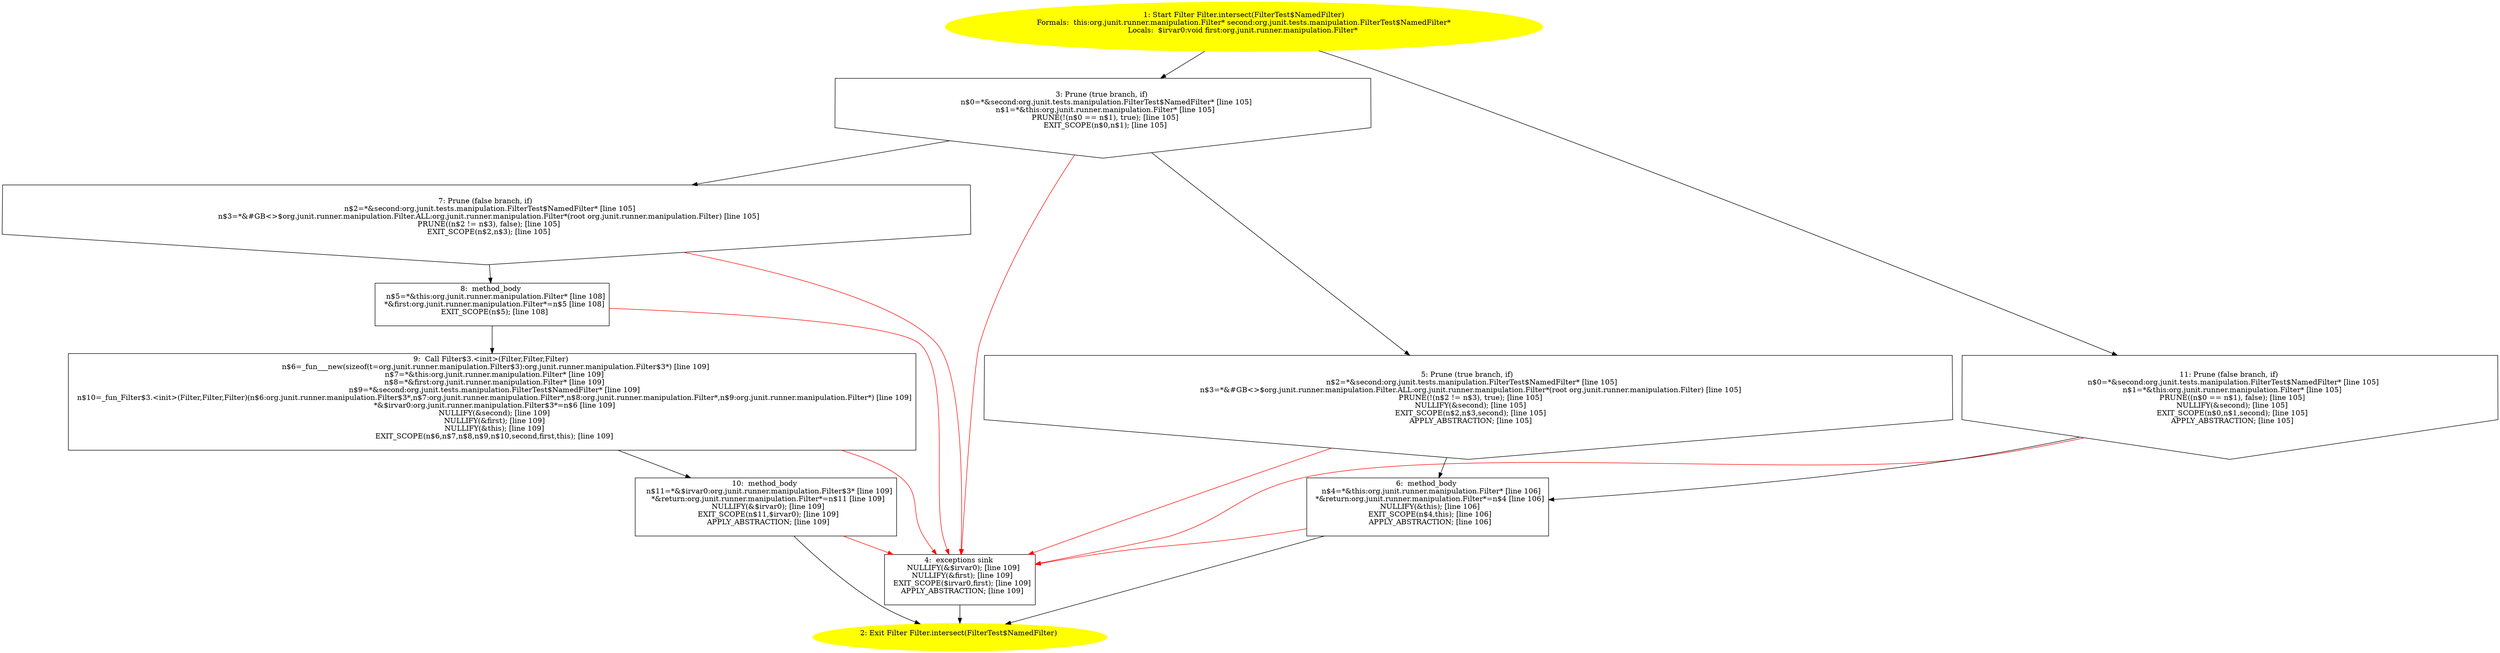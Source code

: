 /* @generated */
digraph cfg {
"org.junit.runner.manipulation.Filter.intersect(org.junit.tests.manipulation.FilterTest$NamedFilter):.1da2c0e172d4b406dd655fe39cb23937_1" [label="1: Start Filter Filter.intersect(FilterTest$NamedFilter)\nFormals:  this:org.junit.runner.manipulation.Filter* second:org.junit.tests.manipulation.FilterTest$NamedFilter*\nLocals:  $irvar0:void first:org.junit.runner.manipulation.Filter* \n  " color=yellow style=filled]
	

	 "org.junit.runner.manipulation.Filter.intersect(org.junit.tests.manipulation.FilterTest$NamedFilter):.1da2c0e172d4b406dd655fe39cb23937_1" -> "org.junit.runner.manipulation.Filter.intersect(org.junit.tests.manipulation.FilterTest$NamedFilter):.1da2c0e172d4b406dd655fe39cb23937_3" ;
	 "org.junit.runner.manipulation.Filter.intersect(org.junit.tests.manipulation.FilterTest$NamedFilter):.1da2c0e172d4b406dd655fe39cb23937_1" -> "org.junit.runner.manipulation.Filter.intersect(org.junit.tests.manipulation.FilterTest$NamedFilter):.1da2c0e172d4b406dd655fe39cb23937_11" ;
"org.junit.runner.manipulation.Filter.intersect(org.junit.tests.manipulation.FilterTest$NamedFilter):.1da2c0e172d4b406dd655fe39cb23937_2" [label="2: Exit Filter Filter.intersect(FilterTest$NamedFilter) \n  " color=yellow style=filled]
	

"org.junit.runner.manipulation.Filter.intersect(org.junit.tests.manipulation.FilterTest$NamedFilter):.1da2c0e172d4b406dd655fe39cb23937_3" [label="3: Prune (true branch, if) \n   n$0=*&second:org.junit.tests.manipulation.FilterTest$NamedFilter* [line 105]\n  n$1=*&this:org.junit.runner.manipulation.Filter* [line 105]\n  PRUNE(!(n$0 == n$1), true); [line 105]\n  EXIT_SCOPE(n$0,n$1); [line 105]\n " shape="invhouse"]
	

	 "org.junit.runner.manipulation.Filter.intersect(org.junit.tests.manipulation.FilterTest$NamedFilter):.1da2c0e172d4b406dd655fe39cb23937_3" -> "org.junit.runner.manipulation.Filter.intersect(org.junit.tests.manipulation.FilterTest$NamedFilter):.1da2c0e172d4b406dd655fe39cb23937_5" ;
	 "org.junit.runner.manipulation.Filter.intersect(org.junit.tests.manipulation.FilterTest$NamedFilter):.1da2c0e172d4b406dd655fe39cb23937_3" -> "org.junit.runner.manipulation.Filter.intersect(org.junit.tests.manipulation.FilterTest$NamedFilter):.1da2c0e172d4b406dd655fe39cb23937_7" ;
	 "org.junit.runner.manipulation.Filter.intersect(org.junit.tests.manipulation.FilterTest$NamedFilter):.1da2c0e172d4b406dd655fe39cb23937_3" -> "org.junit.runner.manipulation.Filter.intersect(org.junit.tests.manipulation.FilterTest$NamedFilter):.1da2c0e172d4b406dd655fe39cb23937_4" [color="red" ];
"org.junit.runner.manipulation.Filter.intersect(org.junit.tests.manipulation.FilterTest$NamedFilter):.1da2c0e172d4b406dd655fe39cb23937_4" [label="4:  exceptions sink \n   NULLIFY(&$irvar0); [line 109]\n  NULLIFY(&first); [line 109]\n  EXIT_SCOPE($irvar0,first); [line 109]\n  APPLY_ABSTRACTION; [line 109]\n " shape="box"]
	

	 "org.junit.runner.manipulation.Filter.intersect(org.junit.tests.manipulation.FilterTest$NamedFilter):.1da2c0e172d4b406dd655fe39cb23937_4" -> "org.junit.runner.manipulation.Filter.intersect(org.junit.tests.manipulation.FilterTest$NamedFilter):.1da2c0e172d4b406dd655fe39cb23937_2" ;
"org.junit.runner.manipulation.Filter.intersect(org.junit.tests.manipulation.FilterTest$NamedFilter):.1da2c0e172d4b406dd655fe39cb23937_5" [label="5: Prune (true branch, if) \n   n$2=*&second:org.junit.tests.manipulation.FilterTest$NamedFilter* [line 105]\n  n$3=*&#GB<>$org.junit.runner.manipulation.Filter.ALL:org.junit.runner.manipulation.Filter*(root org.junit.runner.manipulation.Filter) [line 105]\n  PRUNE(!(n$2 != n$3), true); [line 105]\n  NULLIFY(&second); [line 105]\n  EXIT_SCOPE(n$2,n$3,second); [line 105]\n  APPLY_ABSTRACTION; [line 105]\n " shape="invhouse"]
	

	 "org.junit.runner.manipulation.Filter.intersect(org.junit.tests.manipulation.FilterTest$NamedFilter):.1da2c0e172d4b406dd655fe39cb23937_5" -> "org.junit.runner.manipulation.Filter.intersect(org.junit.tests.manipulation.FilterTest$NamedFilter):.1da2c0e172d4b406dd655fe39cb23937_6" ;
	 "org.junit.runner.manipulation.Filter.intersect(org.junit.tests.manipulation.FilterTest$NamedFilter):.1da2c0e172d4b406dd655fe39cb23937_5" -> "org.junit.runner.manipulation.Filter.intersect(org.junit.tests.manipulation.FilterTest$NamedFilter):.1da2c0e172d4b406dd655fe39cb23937_4" [color="red" ];
"org.junit.runner.manipulation.Filter.intersect(org.junit.tests.manipulation.FilterTest$NamedFilter):.1da2c0e172d4b406dd655fe39cb23937_6" [label="6:  method_body \n   n$4=*&this:org.junit.runner.manipulation.Filter* [line 106]\n  *&return:org.junit.runner.manipulation.Filter*=n$4 [line 106]\n  NULLIFY(&this); [line 106]\n  EXIT_SCOPE(n$4,this); [line 106]\n  APPLY_ABSTRACTION; [line 106]\n " shape="box"]
	

	 "org.junit.runner.manipulation.Filter.intersect(org.junit.tests.manipulation.FilterTest$NamedFilter):.1da2c0e172d4b406dd655fe39cb23937_6" -> "org.junit.runner.manipulation.Filter.intersect(org.junit.tests.manipulation.FilterTest$NamedFilter):.1da2c0e172d4b406dd655fe39cb23937_2" ;
	 "org.junit.runner.manipulation.Filter.intersect(org.junit.tests.manipulation.FilterTest$NamedFilter):.1da2c0e172d4b406dd655fe39cb23937_6" -> "org.junit.runner.manipulation.Filter.intersect(org.junit.tests.manipulation.FilterTest$NamedFilter):.1da2c0e172d4b406dd655fe39cb23937_4" [color="red" ];
"org.junit.runner.manipulation.Filter.intersect(org.junit.tests.manipulation.FilterTest$NamedFilter):.1da2c0e172d4b406dd655fe39cb23937_7" [label="7: Prune (false branch, if) \n   n$2=*&second:org.junit.tests.manipulation.FilterTest$NamedFilter* [line 105]\n  n$3=*&#GB<>$org.junit.runner.manipulation.Filter.ALL:org.junit.runner.manipulation.Filter*(root org.junit.runner.manipulation.Filter) [line 105]\n  PRUNE((n$2 != n$3), false); [line 105]\n  EXIT_SCOPE(n$2,n$3); [line 105]\n " shape="invhouse"]
	

	 "org.junit.runner.manipulation.Filter.intersect(org.junit.tests.manipulation.FilterTest$NamedFilter):.1da2c0e172d4b406dd655fe39cb23937_7" -> "org.junit.runner.manipulation.Filter.intersect(org.junit.tests.manipulation.FilterTest$NamedFilter):.1da2c0e172d4b406dd655fe39cb23937_8" ;
	 "org.junit.runner.manipulation.Filter.intersect(org.junit.tests.manipulation.FilterTest$NamedFilter):.1da2c0e172d4b406dd655fe39cb23937_7" -> "org.junit.runner.manipulation.Filter.intersect(org.junit.tests.manipulation.FilterTest$NamedFilter):.1da2c0e172d4b406dd655fe39cb23937_4" [color="red" ];
"org.junit.runner.manipulation.Filter.intersect(org.junit.tests.manipulation.FilterTest$NamedFilter):.1da2c0e172d4b406dd655fe39cb23937_8" [label="8:  method_body \n   n$5=*&this:org.junit.runner.manipulation.Filter* [line 108]\n  *&first:org.junit.runner.manipulation.Filter*=n$5 [line 108]\n  EXIT_SCOPE(n$5); [line 108]\n " shape="box"]
	

	 "org.junit.runner.manipulation.Filter.intersect(org.junit.tests.manipulation.FilterTest$NamedFilter):.1da2c0e172d4b406dd655fe39cb23937_8" -> "org.junit.runner.manipulation.Filter.intersect(org.junit.tests.manipulation.FilterTest$NamedFilter):.1da2c0e172d4b406dd655fe39cb23937_9" ;
	 "org.junit.runner.manipulation.Filter.intersect(org.junit.tests.manipulation.FilterTest$NamedFilter):.1da2c0e172d4b406dd655fe39cb23937_8" -> "org.junit.runner.manipulation.Filter.intersect(org.junit.tests.manipulation.FilterTest$NamedFilter):.1da2c0e172d4b406dd655fe39cb23937_4" [color="red" ];
"org.junit.runner.manipulation.Filter.intersect(org.junit.tests.manipulation.FilterTest$NamedFilter):.1da2c0e172d4b406dd655fe39cb23937_9" [label="9:  Call Filter$3.<init>(Filter,Filter,Filter) \n   n$6=_fun___new(sizeof(t=org.junit.runner.manipulation.Filter$3):org.junit.runner.manipulation.Filter$3*) [line 109]\n  n$7=*&this:org.junit.runner.manipulation.Filter* [line 109]\n  n$8=*&first:org.junit.runner.manipulation.Filter* [line 109]\n  n$9=*&second:org.junit.tests.manipulation.FilterTest$NamedFilter* [line 109]\n  n$10=_fun_Filter$3.<init>(Filter,Filter,Filter)(n$6:org.junit.runner.manipulation.Filter$3*,n$7:org.junit.runner.manipulation.Filter*,n$8:org.junit.runner.manipulation.Filter*,n$9:org.junit.runner.manipulation.Filter*) [line 109]\n  *&$irvar0:org.junit.runner.manipulation.Filter$3*=n$6 [line 109]\n  NULLIFY(&second); [line 109]\n  NULLIFY(&first); [line 109]\n  NULLIFY(&this); [line 109]\n  EXIT_SCOPE(n$6,n$7,n$8,n$9,n$10,second,first,this); [line 109]\n " shape="box"]
	

	 "org.junit.runner.manipulation.Filter.intersect(org.junit.tests.manipulation.FilterTest$NamedFilter):.1da2c0e172d4b406dd655fe39cb23937_9" -> "org.junit.runner.manipulation.Filter.intersect(org.junit.tests.manipulation.FilterTest$NamedFilter):.1da2c0e172d4b406dd655fe39cb23937_10" ;
	 "org.junit.runner.manipulation.Filter.intersect(org.junit.tests.manipulation.FilterTest$NamedFilter):.1da2c0e172d4b406dd655fe39cb23937_9" -> "org.junit.runner.manipulation.Filter.intersect(org.junit.tests.manipulation.FilterTest$NamedFilter):.1da2c0e172d4b406dd655fe39cb23937_4" [color="red" ];
"org.junit.runner.manipulation.Filter.intersect(org.junit.tests.manipulation.FilterTest$NamedFilter):.1da2c0e172d4b406dd655fe39cb23937_10" [label="10:  method_body \n   n$11=*&$irvar0:org.junit.runner.manipulation.Filter$3* [line 109]\n  *&return:org.junit.runner.manipulation.Filter*=n$11 [line 109]\n  NULLIFY(&$irvar0); [line 109]\n  EXIT_SCOPE(n$11,$irvar0); [line 109]\n  APPLY_ABSTRACTION; [line 109]\n " shape="box"]
	

	 "org.junit.runner.manipulation.Filter.intersect(org.junit.tests.manipulation.FilterTest$NamedFilter):.1da2c0e172d4b406dd655fe39cb23937_10" -> "org.junit.runner.manipulation.Filter.intersect(org.junit.tests.manipulation.FilterTest$NamedFilter):.1da2c0e172d4b406dd655fe39cb23937_2" ;
	 "org.junit.runner.manipulation.Filter.intersect(org.junit.tests.manipulation.FilterTest$NamedFilter):.1da2c0e172d4b406dd655fe39cb23937_10" -> "org.junit.runner.manipulation.Filter.intersect(org.junit.tests.manipulation.FilterTest$NamedFilter):.1da2c0e172d4b406dd655fe39cb23937_4" [color="red" ];
"org.junit.runner.manipulation.Filter.intersect(org.junit.tests.manipulation.FilterTest$NamedFilter):.1da2c0e172d4b406dd655fe39cb23937_11" [label="11: Prune (false branch, if) \n   n$0=*&second:org.junit.tests.manipulation.FilterTest$NamedFilter* [line 105]\n  n$1=*&this:org.junit.runner.manipulation.Filter* [line 105]\n  PRUNE((n$0 == n$1), false); [line 105]\n  NULLIFY(&second); [line 105]\n  EXIT_SCOPE(n$0,n$1,second); [line 105]\n  APPLY_ABSTRACTION; [line 105]\n " shape="invhouse"]
	

	 "org.junit.runner.manipulation.Filter.intersect(org.junit.tests.manipulation.FilterTest$NamedFilter):.1da2c0e172d4b406dd655fe39cb23937_11" -> "org.junit.runner.manipulation.Filter.intersect(org.junit.tests.manipulation.FilterTest$NamedFilter):.1da2c0e172d4b406dd655fe39cb23937_6" ;
	 "org.junit.runner.manipulation.Filter.intersect(org.junit.tests.manipulation.FilterTest$NamedFilter):.1da2c0e172d4b406dd655fe39cb23937_11" -> "org.junit.runner.manipulation.Filter.intersect(org.junit.tests.manipulation.FilterTest$NamedFilter):.1da2c0e172d4b406dd655fe39cb23937_4" [color="red" ];
}
